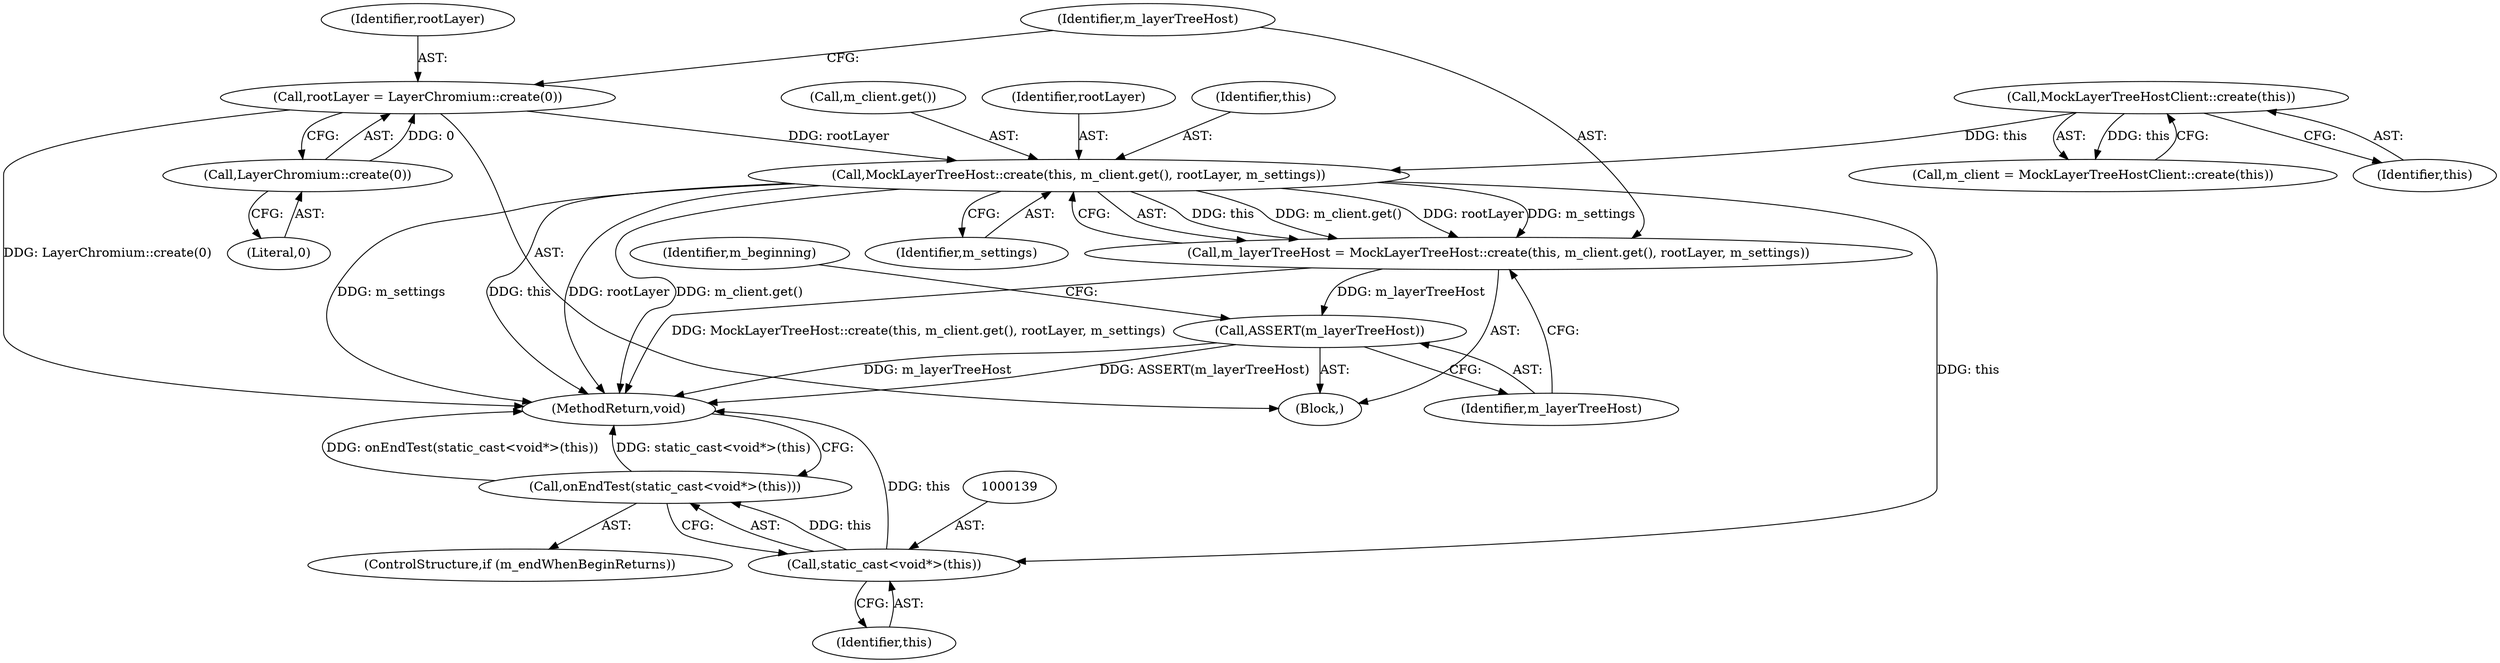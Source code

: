 digraph "0_Chrome_88c4913f11967abfd08a8b22b4423710322ac49b_5@API" {
"1000121" [label="(Call,MockLayerTreeHost::create(this, m_client.get(), rootLayer, m_settings))"];
"1000112" [label="(Call,MockLayerTreeHostClient::create(this))"];
"1000115" [label="(Call,rootLayer = LayerChromium::create(0))"];
"1000117" [label="(Call,LayerChromium::create(0))"];
"1000119" [label="(Call,m_layerTreeHost = MockLayerTreeHost::create(this, m_client.get(), rootLayer, m_settings))"];
"1000126" [label="(Call,ASSERT(m_layerTreeHost))"];
"1000138" [label="(Call,static_cast<void*>(this))"];
"1000137" [label="(Call,onEndTest(static_cast<void*>(this)))"];
"1000118" [label="(Literal,0)"];
"1000126" [label="(Call,ASSERT(m_layerTreeHost))"];
"1000125" [label="(Identifier,m_settings)"];
"1000119" [label="(Call,m_layerTreeHost = MockLayerTreeHost::create(this, m_client.get(), rootLayer, m_settings))"];
"1000115" [label="(Call,rootLayer = LayerChromium::create(0))"];
"1000127" [label="(Identifier,m_layerTreeHost)"];
"1000120" [label="(Identifier,m_layerTreeHost)"];
"1000117" [label="(Call,LayerChromium::create(0))"];
"1000123" [label="(Call,m_client.get())"];
"1000137" [label="(Call,onEndTest(static_cast<void*>(this)))"];
"1000113" [label="(Identifier,this)"];
"1000135" [label="(ControlStructure,if (m_endWhenBeginReturns))"];
"1000110" [label="(Call,m_client = MockLayerTreeHostClient::create(this))"];
"1000124" [label="(Identifier,rootLayer)"];
"1000122" [label="(Identifier,this)"];
"1000101" [label="(Block,)"];
"1000116" [label="(Identifier,rootLayer)"];
"1000138" [label="(Call,static_cast<void*>(this))"];
"1000121" [label="(Call,MockLayerTreeHost::create(this, m_client.get(), rootLayer, m_settings))"];
"1000129" [label="(Identifier,m_beginning)"];
"1000141" [label="(MethodReturn,void)"];
"1000112" [label="(Call,MockLayerTreeHostClient::create(this))"];
"1000140" [label="(Identifier,this)"];
"1000121" -> "1000119"  [label="AST: "];
"1000121" -> "1000125"  [label="CFG: "];
"1000122" -> "1000121"  [label="AST: "];
"1000123" -> "1000121"  [label="AST: "];
"1000124" -> "1000121"  [label="AST: "];
"1000125" -> "1000121"  [label="AST: "];
"1000119" -> "1000121"  [label="CFG: "];
"1000121" -> "1000141"  [label="DDG: m_settings"];
"1000121" -> "1000141"  [label="DDG: this"];
"1000121" -> "1000141"  [label="DDG: m_client.get()"];
"1000121" -> "1000141"  [label="DDG: rootLayer"];
"1000121" -> "1000119"  [label="DDG: this"];
"1000121" -> "1000119"  [label="DDG: m_client.get()"];
"1000121" -> "1000119"  [label="DDG: rootLayer"];
"1000121" -> "1000119"  [label="DDG: m_settings"];
"1000112" -> "1000121"  [label="DDG: this"];
"1000115" -> "1000121"  [label="DDG: rootLayer"];
"1000121" -> "1000138"  [label="DDG: this"];
"1000112" -> "1000110"  [label="AST: "];
"1000112" -> "1000113"  [label="CFG: "];
"1000113" -> "1000112"  [label="AST: "];
"1000110" -> "1000112"  [label="CFG: "];
"1000112" -> "1000110"  [label="DDG: this"];
"1000115" -> "1000101"  [label="AST: "];
"1000115" -> "1000117"  [label="CFG: "];
"1000116" -> "1000115"  [label="AST: "];
"1000117" -> "1000115"  [label="AST: "];
"1000120" -> "1000115"  [label="CFG: "];
"1000115" -> "1000141"  [label="DDG: LayerChromium::create(0)"];
"1000117" -> "1000115"  [label="DDG: 0"];
"1000117" -> "1000118"  [label="CFG: "];
"1000118" -> "1000117"  [label="AST: "];
"1000119" -> "1000101"  [label="AST: "];
"1000120" -> "1000119"  [label="AST: "];
"1000127" -> "1000119"  [label="CFG: "];
"1000119" -> "1000141"  [label="DDG: MockLayerTreeHost::create(this, m_client.get(), rootLayer, m_settings)"];
"1000119" -> "1000126"  [label="DDG: m_layerTreeHost"];
"1000126" -> "1000101"  [label="AST: "];
"1000126" -> "1000127"  [label="CFG: "];
"1000127" -> "1000126"  [label="AST: "];
"1000129" -> "1000126"  [label="CFG: "];
"1000126" -> "1000141"  [label="DDG: m_layerTreeHost"];
"1000126" -> "1000141"  [label="DDG: ASSERT(m_layerTreeHost)"];
"1000138" -> "1000137"  [label="AST: "];
"1000138" -> "1000140"  [label="CFG: "];
"1000139" -> "1000138"  [label="AST: "];
"1000140" -> "1000138"  [label="AST: "];
"1000137" -> "1000138"  [label="CFG: "];
"1000138" -> "1000141"  [label="DDG: this"];
"1000138" -> "1000137"  [label="DDG: this"];
"1000137" -> "1000135"  [label="AST: "];
"1000141" -> "1000137"  [label="CFG: "];
"1000137" -> "1000141"  [label="DDG: onEndTest(static_cast<void*>(this))"];
"1000137" -> "1000141"  [label="DDG: static_cast<void*>(this)"];
}
